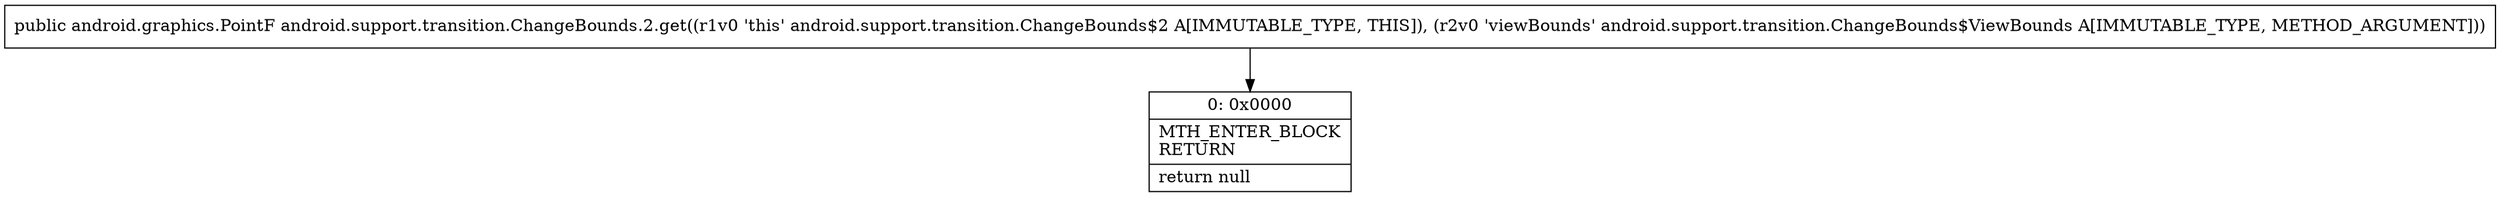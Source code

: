 digraph "CFG forandroid.support.transition.ChangeBounds.2.get(Landroid\/support\/transition\/ChangeBounds$ViewBounds;)Landroid\/graphics\/PointF;" {
Node_0 [shape=record,label="{0\:\ 0x0000|MTH_ENTER_BLOCK\lRETURN\l|return null\l}"];
MethodNode[shape=record,label="{public android.graphics.PointF android.support.transition.ChangeBounds.2.get((r1v0 'this' android.support.transition.ChangeBounds$2 A[IMMUTABLE_TYPE, THIS]), (r2v0 'viewBounds' android.support.transition.ChangeBounds$ViewBounds A[IMMUTABLE_TYPE, METHOD_ARGUMENT])) }"];
MethodNode -> Node_0;
}

